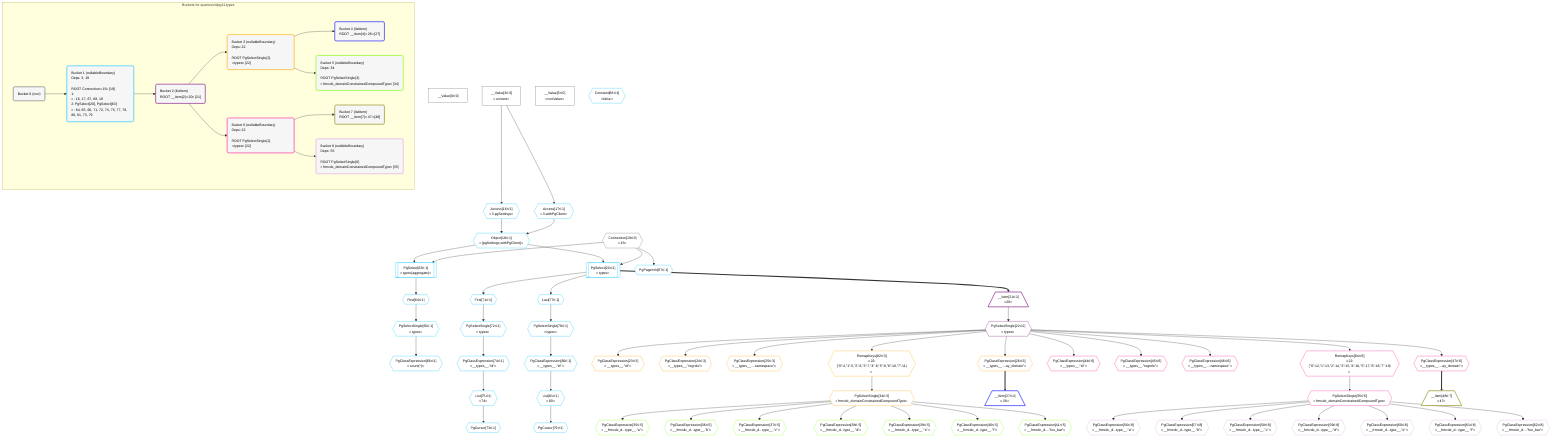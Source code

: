%%{init: {'themeVariables': { 'fontSize': '12px'}}}%%
graph TD
    classDef path fill:#eee,stroke:#000,color:#000
    classDef plan fill:#fff,stroke-width:1px,color:#000
    classDef itemplan fill:#fff,stroke-width:2px,color:#000
    classDef unbatchedplan fill:#dff,stroke-width:1px,color:#000
    classDef sideeffectplan fill:#fcc,stroke-width:2px,color:#000
    classDef bucket fill:#f6f6f6,color:#000,stroke-width:2px,text-align:left


    %% plan dependencies
    __Value0["__Value[0∈0]"]:::plan
    __Value3["__Value[3∈0]<br />ᐸcontextᐳ"]:::plan
    __Value5["__Value[5∈0]<br />ᐸrootValueᐳ"]:::plan
    Connection19{{"Connection[19∈0]<br />ᐸ15ᐳ"}}:::plan
    Object18{{"Object[18∈1]<br />ᐸ{pgSettings,withPgClient}ᐳ"}}:::plan
    Access16{{"Access[16∈1]<br />ᐸ3.pgSettingsᐳ"}}:::plan
    Access17{{"Access[17∈1]<br />ᐸ3.withPgClientᐳ"}}:::plan
    Access16 & Access17 --> Object18
    PgSelect20[["PgSelect[20∈1]<br />ᐸtypesᐳ"]]:::plan
    Object18 & Connection19 --> PgSelect20
    PgSelect63[["PgSelect[63∈1]<br />ᐸtypes(aggregate)ᐳ"]]:::plan
    Object18 & Connection19 --> PgSelect63
    __Value3 --> Access16
    __Value3 --> Access17
    First64{{"First[64∈1]"}}:::plan
    PgSelect63 --> First64
    PgSelectSingle65{{"PgSelectSingle[65∈1]<br />ᐸtypesᐳ"}}:::plan
    First64 --> PgSelectSingle65
    PgClassExpression66{{"PgClassExpression[66∈1]<br />ᐸcount(*)ᐳ"}}:::plan
    PgSelectSingle65 --> PgClassExpression66
    PgPageInfo67{{"PgPageInfo[67∈1]"}}:::plan
    Connection19 --> PgPageInfo67
    First71{{"First[71∈1]"}}:::plan
    PgSelect20 --> First71
    PgSelectSingle72{{"PgSelectSingle[72∈1]<br />ᐸtypesᐳ"}}:::plan
    First71 --> PgSelectSingle72
    PgCursor73{{"PgCursor[73∈1]"}}:::plan
    List75{{"List[75∈1]<br />ᐸ74ᐳ"}}:::plan
    List75 --> PgCursor73
    PgClassExpression74{{"PgClassExpression[74∈1]<br />ᐸ__types__.”id”ᐳ"}}:::plan
    PgSelectSingle72 --> PgClassExpression74
    PgClassExpression74 --> List75
    Last77{{"Last[77∈1]"}}:::plan
    PgSelect20 --> Last77
    PgSelectSingle78{{"PgSelectSingle[78∈1]<br />ᐸtypesᐳ"}}:::plan
    Last77 --> PgSelectSingle78
    PgCursor79{{"PgCursor[79∈1]"}}:::plan
    List81{{"List[81∈1]<br />ᐸ80ᐳ"}}:::plan
    List81 --> PgCursor79
    PgClassExpression80{{"PgClassExpression[80∈1]<br />ᐸ__types__.”id”ᐳ"}}:::plan
    PgSelectSingle78 --> PgClassExpression80
    PgClassExpression80 --> List81
    Constant68{{"Constant[68∈1]<br />ᐸfalseᐳ"}}:::plan
    __Item21[/"__Item[21∈2]<br />ᐸ20ᐳ"\]:::itemplan
    PgSelect20 ==> __Item21
    PgSelectSingle22{{"PgSelectSingle[22∈2]<br />ᐸtypesᐳ"}}:::plan
    __Item21 --> PgSelectSingle22
    PgClassExpression23{{"PgClassExpression[23∈3]<br />ᐸ__types__.”id”ᐳ"}}:::plan
    PgSelectSingle22 --> PgClassExpression23
    PgClassExpression24{{"PgClassExpression[24∈3]<br />ᐸ__types__.”regrole”ᐳ"}}:::plan
    PgSelectSingle22 --> PgClassExpression24
    PgClassExpression25{{"PgClassExpression[25∈3]<br />ᐸ__types__....namespace”ᐳ"}}:::plan
    PgSelectSingle22 --> PgClassExpression25
    PgClassExpression26{{"PgClassExpression[26∈3]<br />ᐸ__types__....ay_domain”ᐳ"}}:::plan
    PgSelectSingle22 --> PgClassExpression26
    PgSelectSingle34{{"PgSelectSingle[34∈3]<br />ᐸfrmcdc_domainConstrainedCompoundTypeᐳ"}}:::plan
    RemapKeys82{{"RemapKeys[82∈3]<br />ᐸ22:{”0”:4,”1”:5,”2”:6,”3”:7,”4”:8,”5”:9,”6”:10,”7”:11}ᐳ"}}:::plan
    RemapKeys82 --> PgSelectSingle34
    PgSelectSingle22 --> RemapKeys82
    __Item27[/"__Item[27∈4]<br />ᐸ26ᐳ"\]:::itemplan
    PgClassExpression26 ==> __Item27
    PgClassExpression35{{"PgClassExpression[35∈5]<br />ᐸ__frmcdc_d...type__.”a”ᐳ"}}:::plan
    PgSelectSingle34 --> PgClassExpression35
    PgClassExpression36{{"PgClassExpression[36∈5]<br />ᐸ__frmcdc_d...type__.”b”ᐳ"}}:::plan
    PgSelectSingle34 --> PgClassExpression36
    PgClassExpression37{{"PgClassExpression[37∈5]<br />ᐸ__frmcdc_d...type__.”c”ᐳ"}}:::plan
    PgSelectSingle34 --> PgClassExpression37
    PgClassExpression38{{"PgClassExpression[38∈5]<br />ᐸ__frmcdc_d...type__.”d”ᐳ"}}:::plan
    PgSelectSingle34 --> PgClassExpression38
    PgClassExpression39{{"PgClassExpression[39∈5]<br />ᐸ__frmcdc_d...type__.”e”ᐳ"}}:::plan
    PgSelectSingle34 --> PgClassExpression39
    PgClassExpression40{{"PgClassExpression[40∈5]<br />ᐸ__frmcdc_d...type__.”f”ᐳ"}}:::plan
    PgSelectSingle34 --> PgClassExpression40
    PgClassExpression41{{"PgClassExpression[41∈5]<br />ᐸ__frmcdc_d....”foo_bar”ᐳ"}}:::plan
    PgSelectSingle34 --> PgClassExpression41
    PgClassExpression44{{"PgClassExpression[44∈6]<br />ᐸ__types__.”id”ᐳ"}}:::plan
    PgSelectSingle22 --> PgClassExpression44
    PgClassExpression45{{"PgClassExpression[45∈6]<br />ᐸ__types__.”regrole”ᐳ"}}:::plan
    PgSelectSingle22 --> PgClassExpression45
    PgClassExpression46{{"PgClassExpression[46∈6]<br />ᐸ__types__....namespace”ᐳ"}}:::plan
    PgSelectSingle22 --> PgClassExpression46
    PgClassExpression47{{"PgClassExpression[47∈6]<br />ᐸ__types__....ay_domain”ᐳ"}}:::plan
    PgSelectSingle22 --> PgClassExpression47
    PgSelectSingle55{{"PgSelectSingle[55∈6]<br />ᐸfrmcdc_domainConstrainedCompoundTypeᐳ"}}:::plan
    RemapKeys84{{"RemapKeys[84∈6]<br />ᐸ22:{”0”:12,”1”:13,”2”:14,”3”:15,”4”:16,”5”:17,”6”:18,”7”:19}ᐳ"}}:::plan
    RemapKeys84 --> PgSelectSingle55
    PgSelectSingle22 --> RemapKeys84
    __Item48[/"__Item[48∈7]<br />ᐸ47ᐳ"\]:::itemplan
    PgClassExpression47 ==> __Item48
    PgClassExpression56{{"PgClassExpression[56∈8]<br />ᐸ__frmcdc_d...type__.”a”ᐳ"}}:::plan
    PgSelectSingle55 --> PgClassExpression56
    PgClassExpression57{{"PgClassExpression[57∈8]<br />ᐸ__frmcdc_d...type__.”b”ᐳ"}}:::plan
    PgSelectSingle55 --> PgClassExpression57
    PgClassExpression58{{"PgClassExpression[58∈8]<br />ᐸ__frmcdc_d...type__.”c”ᐳ"}}:::plan
    PgSelectSingle55 --> PgClassExpression58
    PgClassExpression59{{"PgClassExpression[59∈8]<br />ᐸ__frmcdc_d...type__.”d”ᐳ"}}:::plan
    PgSelectSingle55 --> PgClassExpression59
    PgClassExpression60{{"PgClassExpression[60∈8]<br />ᐸ__frmcdc_d...type__.”e”ᐳ"}}:::plan
    PgSelectSingle55 --> PgClassExpression60
    PgClassExpression61{{"PgClassExpression[61∈8]<br />ᐸ__frmcdc_d...type__.”f”ᐳ"}}:::plan
    PgSelectSingle55 --> PgClassExpression61
    PgClassExpression62{{"PgClassExpression[62∈8]<br />ᐸ__frmcdc_d....”foo_bar”ᐳ"}}:::plan
    PgSelectSingle55 --> PgClassExpression62

    %% define steps

    subgraph "Buckets for queries/v4/pg11.types"
    Bucket0("Bucket 0 (root)"):::bucket
    classDef bucket0 stroke:#696969
    class Bucket0,__Value0,__Value3,__Value5,Connection19 bucket0
    Bucket1("Bucket 1 (nullableBoundary)<br />Deps: 3, 19<br /><br />ROOT Connectionᐸ15ᐳ[19]<br />1: <br />ᐳ: 16, 17, 67, 68, 18<br />2: PgSelect[20], PgSelect[63]<br />ᐳ: 64, 65, 66, 71, 72, 74, 75, 77, 78, 80, 81, 73, 79"):::bucket
    classDef bucket1 stroke:#00bfff
    class Bucket1,Access16,Access17,Object18,PgSelect20,PgSelect63,First64,PgSelectSingle65,PgClassExpression66,PgPageInfo67,Constant68,First71,PgSelectSingle72,PgCursor73,PgClassExpression74,List75,Last77,PgSelectSingle78,PgCursor79,PgClassExpression80,List81 bucket1
    Bucket2("Bucket 2 (listItem)<br />ROOT __Item{2}ᐸ20ᐳ[21]"):::bucket
    classDef bucket2 stroke:#7f007f
    class Bucket2,__Item21,PgSelectSingle22 bucket2
    Bucket3("Bucket 3 (nullableBoundary)<br />Deps: 22<br /><br />ROOT PgSelectSingle{2}ᐸtypesᐳ[22]"):::bucket
    classDef bucket3 stroke:#ffa500
    class Bucket3,PgClassExpression23,PgClassExpression24,PgClassExpression25,PgClassExpression26,PgSelectSingle34,RemapKeys82 bucket3
    Bucket4("Bucket 4 (listItem)<br />ROOT __Item{4}ᐸ26ᐳ[27]"):::bucket
    classDef bucket4 stroke:#0000ff
    class Bucket4,__Item27 bucket4
    Bucket5("Bucket 5 (nullableBoundary)<br />Deps: 34<br /><br />ROOT PgSelectSingle{3}ᐸfrmcdc_domainConstrainedCompoundTypeᐳ[34]"):::bucket
    classDef bucket5 stroke:#7fff00
    class Bucket5,PgClassExpression35,PgClassExpression36,PgClassExpression37,PgClassExpression38,PgClassExpression39,PgClassExpression40,PgClassExpression41 bucket5
    Bucket6("Bucket 6 (nullableBoundary)<br />Deps: 22<br /><br />ROOT PgSelectSingle{2}ᐸtypesᐳ[22]"):::bucket
    classDef bucket6 stroke:#ff1493
    class Bucket6,PgClassExpression44,PgClassExpression45,PgClassExpression46,PgClassExpression47,PgSelectSingle55,RemapKeys84 bucket6
    Bucket7("Bucket 7 (listItem)<br />ROOT __Item{7}ᐸ47ᐳ[48]"):::bucket
    classDef bucket7 stroke:#808000
    class Bucket7,__Item48 bucket7
    Bucket8("Bucket 8 (nullableBoundary)<br />Deps: 55<br /><br />ROOT PgSelectSingle{6}ᐸfrmcdc_domainConstrainedCompoundTypeᐳ[55]"):::bucket
    classDef bucket8 stroke:#dda0dd
    class Bucket8,PgClassExpression56,PgClassExpression57,PgClassExpression58,PgClassExpression59,PgClassExpression60,PgClassExpression61,PgClassExpression62 bucket8
    Bucket0 --> Bucket1
    Bucket1 --> Bucket2
    Bucket2 --> Bucket3 & Bucket6
    Bucket3 --> Bucket4 & Bucket5
    Bucket6 --> Bucket7 & Bucket8
    end